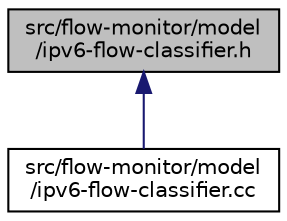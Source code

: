 digraph "src/flow-monitor/model/ipv6-flow-classifier.h"
{
 // LATEX_PDF_SIZE
  edge [fontname="Helvetica",fontsize="10",labelfontname="Helvetica",labelfontsize="10"];
  node [fontname="Helvetica",fontsize="10",shape=record];
  Node1 [label="src/flow-monitor/model\l/ipv6-flow-classifier.h",height=0.2,width=0.4,color="black", fillcolor="grey75", style="filled", fontcolor="black",tooltip=" "];
  Node1 -> Node2 [dir="back",color="midnightblue",fontsize="10",style="solid",fontname="Helvetica"];
  Node2 [label="src/flow-monitor/model\l/ipv6-flow-classifier.cc",height=0.2,width=0.4,color="black", fillcolor="white", style="filled",URL="$ipv6-flow-classifier_8cc.html",tooltip=" "];
}
